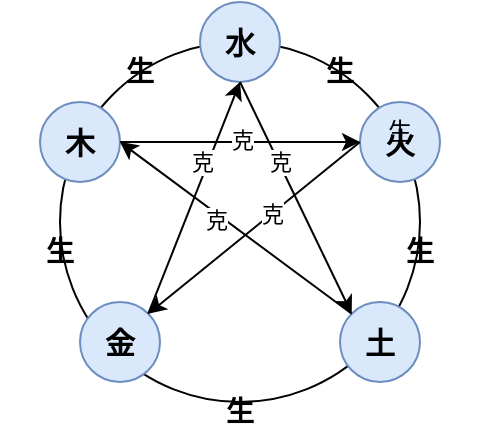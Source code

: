 <mxfile version="24.3.1" type="github">
  <diagram name="第 1 页" id="XPfG3ImSLs2NGyLwPtg8">
    <mxGraphModel dx="1114" dy="592" grid="1" gridSize="10" guides="1" tooltips="1" connect="1" arrows="1" fold="1" page="1" pageScale="1" pageWidth="827" pageHeight="1169" math="0" shadow="0">
      <root>
        <mxCell id="0" />
        <mxCell id="1" parent="0" />
        <mxCell id="sqsLwtyC1Nj7BQoVnkVW-17" value="" style="ellipse;whiteSpace=wrap;html=1;aspect=fixed;" vertex="1" parent="1">
          <mxGeometry x="280" y="160" width="180" height="180" as="geometry" />
        </mxCell>
        <mxCell id="sqsLwtyC1Nj7BQoVnkVW-3" value="火" style="ellipse;whiteSpace=wrap;html=1;aspect=fixed;fontSize=15;fillColor=#dae8fc;strokeColor=#6c8ebf;fontStyle=1" vertex="1" parent="1">
          <mxGeometry x="430" y="190" width="40" height="40" as="geometry" />
        </mxCell>
        <mxCell id="sqsLwtyC1Nj7BQoVnkVW-4" value="木" style="ellipse;whiteSpace=wrap;html=1;aspect=fixed;fontSize=15;fillColor=#dae8fc;strokeColor=#6c8ebf;fontStyle=1" vertex="1" parent="1">
          <mxGeometry x="270" y="190" width="40" height="40" as="geometry" />
        </mxCell>
        <mxCell id="sqsLwtyC1Nj7BQoVnkVW-5" value="水" style="ellipse;whiteSpace=wrap;html=1;aspect=fixed;fontSize=15;fillColor=#dae8fc;strokeColor=#6c8ebf;fontStyle=1" vertex="1" parent="1">
          <mxGeometry x="350" y="140" width="40" height="40" as="geometry" />
        </mxCell>
        <mxCell id="sqsLwtyC1Nj7BQoVnkVW-6" value="金" style="ellipse;whiteSpace=wrap;html=1;aspect=fixed;fontSize=15;fillColor=#dae8fc;strokeColor=#6c8ebf;fontStyle=1" vertex="1" parent="1">
          <mxGeometry x="290" y="290" width="40" height="40" as="geometry" />
        </mxCell>
        <mxCell id="sqsLwtyC1Nj7BQoVnkVW-12" value="土" style="ellipse;whiteSpace=wrap;html=1;aspect=fixed;fontSize=15;fillColor=#dae8fc;strokeColor=#6c8ebf;fontStyle=1" vertex="1" parent="1">
          <mxGeometry x="420" y="290" width="40" height="40" as="geometry" />
        </mxCell>
        <mxCell id="sqsLwtyC1Nj7BQoVnkVW-18" value="" style="endArrow=classic;html=1;rounded=0;entryX=0.5;entryY=1;entryDx=0;entryDy=0;exitX=1;exitY=0;exitDx=0;exitDy=0;" edge="1" parent="1" source="sqsLwtyC1Nj7BQoVnkVW-6" target="sqsLwtyC1Nj7BQoVnkVW-5">
          <mxGeometry width="50" height="50" relative="1" as="geometry">
            <mxPoint x="150" y="450" as="sourcePoint" />
            <mxPoint x="200" y="400" as="targetPoint" />
          </mxGeometry>
        </mxCell>
        <mxCell id="sqsLwtyC1Nj7BQoVnkVW-40" value="克" style="edgeLabel;html=1;align=center;verticalAlign=middle;resizable=0;points=[];" vertex="1" connectable="0" parent="sqsLwtyC1Nj7BQoVnkVW-18">
          <mxGeometry x="-0.425" y="1" relative="1" as="geometry">
            <mxPoint x="14" y="-42" as="offset" />
          </mxGeometry>
        </mxCell>
        <mxCell id="sqsLwtyC1Nj7BQoVnkVW-20" value="" style="endArrow=classic;html=1;rounded=0;entryX=0;entryY=0;entryDx=0;entryDy=0;exitX=0.5;exitY=1;exitDx=0;exitDy=0;" edge="1" parent="1" source="sqsLwtyC1Nj7BQoVnkVW-5" target="sqsLwtyC1Nj7BQoVnkVW-12">
          <mxGeometry width="50" height="50" relative="1" as="geometry">
            <mxPoint x="370" y="180" as="sourcePoint" />
            <mxPoint x="440" y="280" as="targetPoint" />
          </mxGeometry>
        </mxCell>
        <mxCell id="sqsLwtyC1Nj7BQoVnkVW-41" value="克" style="edgeLabel;html=1;align=center;verticalAlign=middle;resizable=0;points=[];" vertex="1" connectable="0" parent="sqsLwtyC1Nj7BQoVnkVW-20">
          <mxGeometry x="0.405" y="1" relative="1" as="geometry">
            <mxPoint x="-20" y="-41" as="offset" />
          </mxGeometry>
        </mxCell>
        <mxCell id="sqsLwtyC1Nj7BQoVnkVW-21" value="" style="endArrow=classic;html=1;rounded=0;exitX=1;exitY=0.5;exitDx=0;exitDy=0;entryX=0;entryY=0.5;entryDx=0;entryDy=0;" edge="1" parent="1" source="sqsLwtyC1Nj7BQoVnkVW-4" target="sqsLwtyC1Nj7BQoVnkVW-3">
          <mxGeometry width="50" height="50" relative="1" as="geometry">
            <mxPoint x="390" y="330" as="sourcePoint" />
            <mxPoint x="440" y="280" as="targetPoint" />
          </mxGeometry>
        </mxCell>
        <mxCell id="sqsLwtyC1Nj7BQoVnkVW-42" value="克" style="edgeLabel;html=1;align=center;verticalAlign=middle;resizable=0;points=[];" vertex="1" connectable="0" parent="sqsLwtyC1Nj7BQoVnkVW-21">
          <mxGeometry x="0.017" y="1" relative="1" as="geometry">
            <mxPoint as="offset" />
          </mxGeometry>
        </mxCell>
        <mxCell id="sqsLwtyC1Nj7BQoVnkVW-22" value="" style="endArrow=classic;html=1;rounded=0;exitX=0;exitY=0.5;exitDx=0;exitDy=0;entryX=1;entryY=0;entryDx=0;entryDy=0;" edge="1" parent="1" source="sqsLwtyC1Nj7BQoVnkVW-3" target="sqsLwtyC1Nj7BQoVnkVW-6">
          <mxGeometry width="50" height="50" relative="1" as="geometry">
            <mxPoint x="390" y="330" as="sourcePoint" />
            <mxPoint x="440" y="280" as="targetPoint" />
          </mxGeometry>
        </mxCell>
        <mxCell id="sqsLwtyC1Nj7BQoVnkVW-43" value="克" style="edgeLabel;html=1;align=center;verticalAlign=middle;resizable=0;points=[];" vertex="1" connectable="0" parent="sqsLwtyC1Nj7BQoVnkVW-22">
          <mxGeometry x="-0.166" relative="1" as="geometry">
            <mxPoint as="offset" />
          </mxGeometry>
        </mxCell>
        <mxCell id="sqsLwtyC1Nj7BQoVnkVW-23" value="" style="endArrow=classic;html=1;rounded=0;entryX=1;entryY=0.5;entryDx=0;entryDy=0;exitX=0;exitY=0;exitDx=0;exitDy=0;" edge="1" parent="1" source="sqsLwtyC1Nj7BQoVnkVW-12" target="sqsLwtyC1Nj7BQoVnkVW-4">
          <mxGeometry width="50" height="50" relative="1" as="geometry">
            <mxPoint x="390" y="330" as="sourcePoint" />
            <mxPoint x="440" y="280" as="targetPoint" />
          </mxGeometry>
        </mxCell>
        <mxCell id="sqsLwtyC1Nj7BQoVnkVW-44" value="克" style="edgeLabel;html=1;align=center;verticalAlign=middle;resizable=0;points=[];" vertex="1" connectable="0" parent="sqsLwtyC1Nj7BQoVnkVW-23">
          <mxGeometry x="0.143" y="3" relative="1" as="geometry">
            <mxPoint as="offset" />
          </mxGeometry>
        </mxCell>
        <mxCell id="sqsLwtyC1Nj7BQoVnkVW-24" value="生" style="text;html=1;align=center;verticalAlign=middle;whiteSpace=wrap;rounded=0;fontStyle=1;fontSize=14;" vertex="1" parent="1">
          <mxGeometry x="390" y="160" width="60" height="30" as="geometry" />
        </mxCell>
        <mxCell id="sqsLwtyC1Nj7BQoVnkVW-25" value="生" style="text;html=1;align=center;verticalAlign=middle;whiteSpace=wrap;rounded=0;fontStyle=1;fontSize=14;" vertex="1" parent="1">
          <mxGeometry x="250" y="250" width="60" height="30" as="geometry" />
        </mxCell>
        <mxCell id="sqsLwtyC1Nj7BQoVnkVW-26" value="生" style="text;html=1;align=center;verticalAlign=middle;whiteSpace=wrap;rounded=0;fontStyle=1;fontSize=14;" vertex="1" parent="1">
          <mxGeometry x="430" y="250" width="60" height="30" as="geometry" />
        </mxCell>
        <mxCell id="sqsLwtyC1Nj7BQoVnkVW-27" value="生" style="text;html=1;align=center;verticalAlign=middle;whiteSpace=wrap;rounded=0;" vertex="1" parent="1">
          <mxGeometry x="420" y="190" width="60" height="30" as="geometry" />
        </mxCell>
        <mxCell id="sqsLwtyC1Nj7BQoVnkVW-28" value="生" style="text;html=1;align=center;verticalAlign=middle;whiteSpace=wrap;rounded=0;fontSize=14;fontStyle=1" vertex="1" parent="1">
          <mxGeometry x="290" y="160" width="60" height="30" as="geometry" />
        </mxCell>
        <mxCell id="sqsLwtyC1Nj7BQoVnkVW-29" value="生" style="text;html=1;align=center;verticalAlign=middle;whiteSpace=wrap;rounded=0;fontStyle=1;fontSize=14;" vertex="1" parent="1">
          <mxGeometry x="340" y="330" width="60" height="30" as="geometry" />
        </mxCell>
      </root>
    </mxGraphModel>
  </diagram>
</mxfile>

